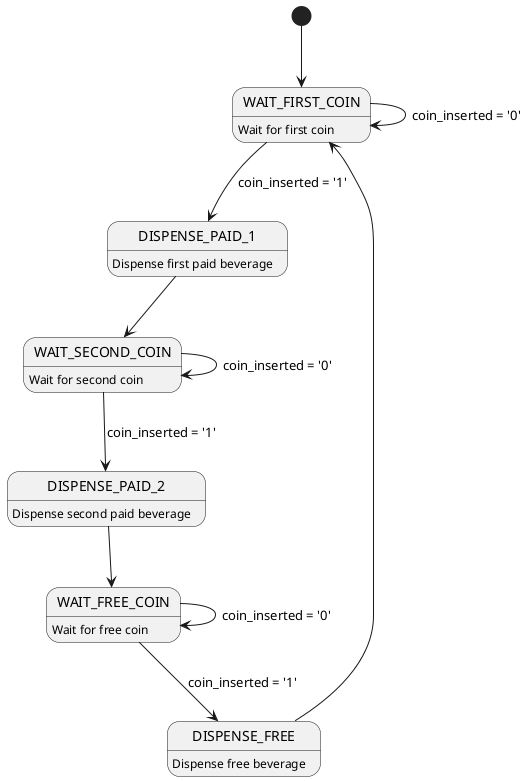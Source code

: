 @startuml

[*] --> WAIT_FIRST_COIN

WAIT_FIRST_COIN: Wait for first coin
DISPENSE_PAID_1: Dispense first paid beverage
WAIT_SECOND_COIN: Wait for second coin
DISPENSE_PAID_2: Dispense second paid beverage
WAIT_FREE_COIN: Wait for free coin
DISPENSE_FREE: Dispense free beverage

WAIT_FIRST_COIN --> DISPENSE_PAID_1 : coin_inserted = '1'
WAIT_FIRST_COIN --> WAIT_FIRST_COIN : coin_inserted = '0'

DISPENSE_PAID_1 --> WAIT_SECOND_COIN

WAIT_SECOND_COIN --> DISPENSE_PAID_2 : coin_inserted = '1'
WAIT_SECOND_COIN --> WAIT_SECOND_COIN : coin_inserted = '0'

DISPENSE_PAID_2 --> WAIT_FREE_COIN

WAIT_FREE_COIN --> DISPENSE_FREE : coin_inserted = '1'
WAIT_FREE_COIN --> WAIT_FREE_COIN : coin_inserted = '0'

DISPENSE_FREE --> WAIT_FIRST_COIN

@enduml

